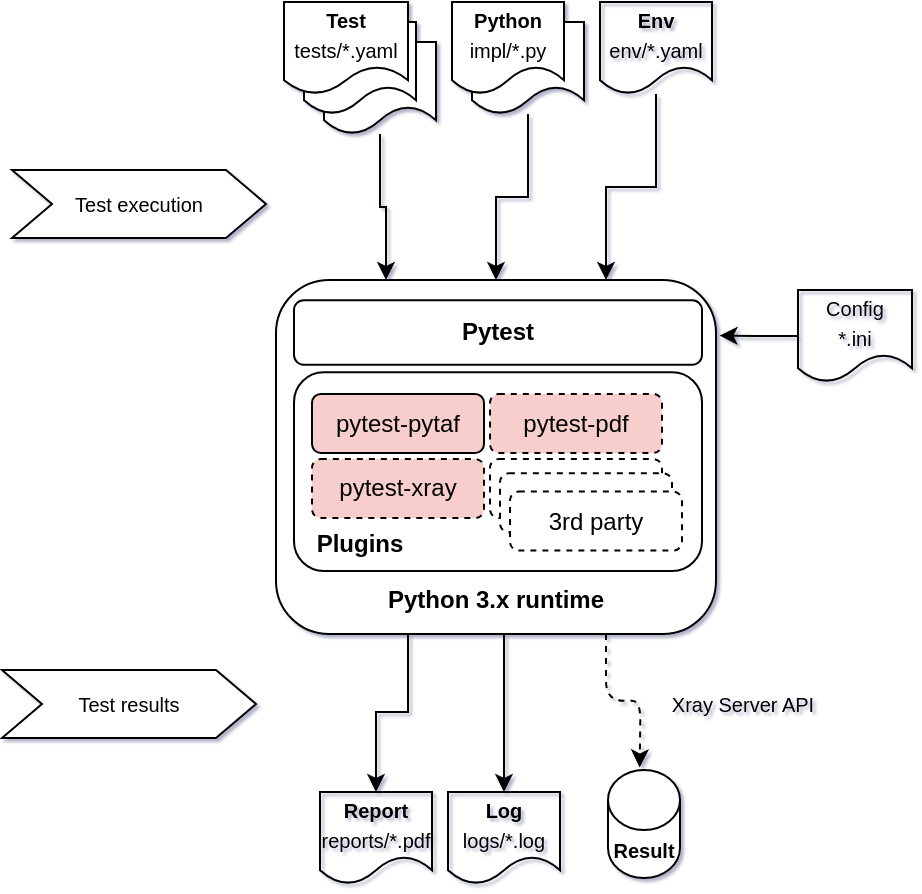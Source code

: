 <mxfile compressed="true" version="14.6.13" type="device" pages="2"><diagram id="KjPurUWym1G5O5BwQo8F" name="Seite-1"><mxGraphModel dx="981" dy="574" grid="0" gridSize="10" guides="1" tooltips="1" connect="1" arrows="1" fold="1" page="1" pageScale="1" pageWidth="827" pageHeight="1169" math="0" shadow="1"><root><mxCell id="0"/><mxCell id="1" parent="0"/><mxCell id="74" value="&lt;font style=&quot;font-size: 10px&quot;&gt;Test execution&lt;/font&gt;" style="shape=step;perimeter=stepPerimeter;whiteSpace=wrap;html=1;fixedSize=1;" parent="1" vertex="1"><mxGeometry x="30" y="159" width="127" height="34" as="geometry"/></mxCell><mxCell id="75" value="&lt;font style=&quot;font-size: 10px&quot;&gt;Test results&lt;/font&gt;" style="shape=step;perimeter=stepPerimeter;whiteSpace=wrap;html=1;fixedSize=1;" parent="1" vertex="1"><mxGeometry x="25" y="409" width="127" height="34" as="geometry"/></mxCell><mxCell id="pEL3w2C6HZyqXJLEbe61-127" value="" style="group" vertex="1" connectable="0" parent="1"><mxGeometry x="162" y="214" width="220" height="177" as="geometry"/></mxCell><mxCell id="pEL3w2C6HZyqXJLEbe61-101" value="" style="rounded=1;whiteSpace=wrap;html=1;fillColor=#ffffff;container=0;" vertex="1" parent="pEL3w2C6HZyqXJLEbe61-127"><mxGeometry width="220" height="177" as="geometry"/></mxCell><mxCell id="pEL3w2C6HZyqXJLEbe61-105" value="" style="rounded=1;whiteSpace=wrap;html=1;strokeColor=#000000;fillColor=#ffffff;container=0;" vertex="1" parent="pEL3w2C6HZyqXJLEbe61-127"><mxGeometry x="9" y="46.162" width="204" height="99.303" as="geometry"/></mxCell><mxCell id="pEL3w2C6HZyqXJLEbe61-94" value="pytest-pytaf" style="rounded=1;whiteSpace=wrap;html=1;fillColor=#f8cecc;container=0;" vertex="1" parent="pEL3w2C6HZyqXJLEbe61-127"><mxGeometry x="18" y="56.966" width="86" height="29.5" as="geometry"/></mxCell><mxCell id="pEL3w2C6HZyqXJLEbe61-95" value="pytest-pdf" style="rounded=1;whiteSpace=wrap;html=1;fillColor=#f8cecc;dashed=1;container=0;" vertex="1" parent="pEL3w2C6HZyqXJLEbe61-127"><mxGeometry x="107" y="56.966" width="86" height="29.5" as="geometry"/></mxCell><mxCell id="pEL3w2C6HZyqXJLEbe61-97" value="pytest-xray" style="rounded=1;whiteSpace=wrap;html=1;fillColor=#f8cecc;dashed=1;container=0;" vertex="1" parent="pEL3w2C6HZyqXJLEbe61-127"><mxGeometry x="18" y="89.517" width="86" height="29.5" as="geometry"/></mxCell><mxCell id="pEL3w2C6HZyqXJLEbe61-99" value="" style="rounded=1;whiteSpace=wrap;html=1;dashed=1;container=0;" vertex="1" parent="pEL3w2C6HZyqXJLEbe61-127"><mxGeometry x="107" y="89.517" width="86" height="29.5" as="geometry"/></mxCell><mxCell id="pEL3w2C6HZyqXJLEbe61-110" value="&lt;b&gt;Plugins&lt;/b&gt;" style="text;html=1;strokeColor=none;fillColor=none;align=center;verticalAlign=middle;whiteSpace=wrap;rounded=0;container=0;" vertex="1" parent="pEL3w2C6HZyqXJLEbe61-127"><mxGeometry x="22" y="122.069" width="40" height="20.345" as="geometry"/></mxCell><mxCell id="pEL3w2C6HZyqXJLEbe61-98" value="" style="rounded=1;whiteSpace=wrap;html=1;dashed=1;container=0;" vertex="1" parent="pEL3w2C6HZyqXJLEbe61-127"><mxGeometry x="112" y="96.638" width="86" height="29.5" as="geometry"/></mxCell><mxCell id="pEL3w2C6HZyqXJLEbe61-100" value="3rd party" style="rounded=1;whiteSpace=wrap;html=1;dashed=1;fillColor=#FFFFFF;container=0;" vertex="1" parent="pEL3w2C6HZyqXJLEbe61-127"><mxGeometry x="117" y="105.793" width="86" height="29.5" as="geometry"/></mxCell><mxCell id="pEL3w2C6HZyqXJLEbe61-124" value="&lt;b&gt;Pytest&lt;/b&gt;" style="rounded=1;whiteSpace=wrap;html=1;strokeColor=#000000;fillColor=#ffffff;container=0;" vertex="1" parent="pEL3w2C6HZyqXJLEbe61-127"><mxGeometry x="9" y="10.172" width="204" height="32.165" as="geometry"/></mxCell><mxCell id="pEL3w2C6HZyqXJLEbe61-125" value="&lt;b&gt;Python 3.x runtime&lt;/b&gt;" style="text;html=1;strokeColor=none;fillColor=none;align=center;verticalAlign=middle;whiteSpace=wrap;rounded=0;container=0;" vertex="1" parent="pEL3w2C6HZyqXJLEbe61-127"><mxGeometry x="54" y="149.997" width="112" height="20.345" as="geometry"/></mxCell><mxCell id="pEL3w2C6HZyqXJLEbe61-153" value="" style="group;container=1;" vertex="1" connectable="0" parent="1"><mxGeometry x="166" y="75" width="214" height="66" as="geometry"/></mxCell><mxCell id="pEL3w2C6HZyqXJLEbe61-128" value="&lt;font style=&quot;font-size: 10px&quot;&gt;&lt;b&gt;Env&lt;/b&gt;&lt;br&gt;env/*.yaml&lt;br&gt;&lt;/font&gt;" style="shape=document;whiteSpace=wrap;html=1;boundedLbl=1;fillColor=none;" vertex="1" parent="pEL3w2C6HZyqXJLEbe61-153"><mxGeometry x="158" width="56" height="46" as="geometry"/></mxCell><mxCell id="pEL3w2C6HZyqXJLEbe61-146" value="" style="group" vertex="1" connectable="0" parent="pEL3w2C6HZyqXJLEbe61-153"><mxGeometry width="76" height="66" as="geometry"/></mxCell><mxCell id="pEL3w2C6HZyqXJLEbe61-133" value="&lt;font style=&quot;font-size: 10px&quot;&gt;&lt;br&gt;&lt;/font&gt;" style="shape=document;whiteSpace=wrap;html=1;boundedLbl=1;" vertex="1" parent="pEL3w2C6HZyqXJLEbe61-146"><mxGeometry x="20" y="20" width="56" height="46" as="geometry"/></mxCell><mxCell id="pEL3w2C6HZyqXJLEbe61-132" value="" style="shape=document;whiteSpace=wrap;html=1;boundedLbl=1;" vertex="1" parent="pEL3w2C6HZyqXJLEbe61-146"><mxGeometry x="10" y="10" width="56" height="46" as="geometry"/></mxCell><mxCell id="pEL3w2C6HZyqXJLEbe61-131" value="&lt;font style=&quot;font-size: 10px&quot;&gt;&lt;b&gt;Test&lt;/b&gt;&lt;br&gt;tests/*.yaml&lt;/font&gt;" style="shape=document;whiteSpace=wrap;html=1;boundedLbl=1;" vertex="1" parent="pEL3w2C6HZyqXJLEbe61-146"><mxGeometry width="62" height="46" as="geometry"/></mxCell><mxCell id="pEL3w2C6HZyqXJLEbe61-147" value="" style="group" vertex="1" connectable="0" parent="pEL3w2C6HZyqXJLEbe61-153"><mxGeometry x="84" width="66" height="56" as="geometry"/></mxCell><mxCell id="pEL3w2C6HZyqXJLEbe61-130" value="&lt;font style=&quot;font-size: 10px&quot;&gt;&lt;br&gt;&lt;/font&gt;" style="shape=document;whiteSpace=wrap;html=1;boundedLbl=1;fillColor=#FFFFFF;" vertex="1" parent="pEL3w2C6HZyqXJLEbe61-147"><mxGeometry x="10" y="10" width="56" height="46" as="geometry"/></mxCell><mxCell id="pEL3w2C6HZyqXJLEbe61-129" value="&lt;font style=&quot;font-size: 10px&quot;&gt;&lt;b&gt;Python&lt;br&gt;&lt;/b&gt;impl/*.py&lt;/font&gt;" style="shape=document;whiteSpace=wrap;html=1;boundedLbl=1;" vertex="1" parent="pEL3w2C6HZyqXJLEbe61-147"><mxGeometry width="56" height="46" as="geometry"/></mxCell><mxCell id="pEL3w2C6HZyqXJLEbe61-157" style="edgeStyle=orthogonalEdgeStyle;rounded=0;orthogonalLoop=1;jettySize=auto;html=1;entryX=0.25;entryY=0;entryDx=0;entryDy=0;" edge="1" parent="1" source="pEL3w2C6HZyqXJLEbe61-133" target="pEL3w2C6HZyqXJLEbe61-101"><mxGeometry relative="1" as="geometry"/></mxCell><mxCell id="pEL3w2C6HZyqXJLEbe61-158" style="edgeStyle=orthogonalEdgeStyle;rounded=0;orthogonalLoop=1;jettySize=auto;html=1;entryX=0.5;entryY=0;entryDx=0;entryDy=0;" edge="1" parent="1" source="pEL3w2C6HZyqXJLEbe61-130" target="pEL3w2C6HZyqXJLEbe61-101"><mxGeometry relative="1" as="geometry"/></mxCell><mxCell id="pEL3w2C6HZyqXJLEbe61-159" style="edgeStyle=orthogonalEdgeStyle;rounded=0;orthogonalLoop=1;jettySize=auto;html=1;entryX=0.75;entryY=0;entryDx=0;entryDy=0;" edge="1" parent="1" source="pEL3w2C6HZyqXJLEbe61-128" target="pEL3w2C6HZyqXJLEbe61-101"><mxGeometry relative="1" as="geometry"/></mxCell><mxCell id="pEL3w2C6HZyqXJLEbe61-160" value="&lt;font style=&quot;font-size: 10px&quot;&gt;&lt;b&gt;Report&lt;/b&gt;&lt;br&gt;reports/*.pdf&lt;br&gt;&lt;/font&gt;" style="shape=document;whiteSpace=wrap;html=1;boundedLbl=1;fillColor=none;" vertex="1" parent="1"><mxGeometry x="184" y="470" width="56" height="46" as="geometry"/></mxCell><mxCell id="pEL3w2C6HZyqXJLEbe61-161" value="&lt;font style=&quot;font-size: 10px&quot;&gt;&lt;b&gt;Log&lt;/b&gt;&lt;br&gt;logs/*.log&lt;br&gt;&lt;/font&gt;" style="shape=document;whiteSpace=wrap;html=1;boundedLbl=1;fillColor=none;" vertex="1" parent="1"><mxGeometry x="248" y="470" width="56" height="46" as="geometry"/></mxCell><mxCell id="pEL3w2C6HZyqXJLEbe61-162" value="&lt;span style=&quot;font-size: 10px&quot;&gt;&lt;b&gt;Result&lt;/b&gt;&lt;/span&gt;" style="shape=cylinder3;whiteSpace=wrap;html=1;boundedLbl=1;backgroundOutline=1;size=15;strokeColor=#000000;fillColor=#ffffff;" vertex="1" parent="1"><mxGeometry x="328" y="459" width="36" height="54" as="geometry"/></mxCell><mxCell id="pEL3w2C6HZyqXJLEbe61-164" style="edgeStyle=orthogonalEdgeStyle;rounded=0;orthogonalLoop=1;jettySize=auto;html=1;" edge="1" parent="1" source="pEL3w2C6HZyqXJLEbe61-101" target="pEL3w2C6HZyqXJLEbe61-160"><mxGeometry relative="1" as="geometry"><Array as="points"><mxPoint x="228" y="430"/><mxPoint x="212" y="430"/></Array></mxGeometry></mxCell><mxCell id="pEL3w2C6HZyqXJLEbe61-165" style="edgeStyle=orthogonalEdgeStyle;rounded=0;orthogonalLoop=1;jettySize=auto;html=1;entryX=0.5;entryY=0;entryDx=0;entryDy=0;" edge="1" parent="1" source="pEL3w2C6HZyqXJLEbe61-101" target="pEL3w2C6HZyqXJLEbe61-161"><mxGeometry relative="1" as="geometry"><Array as="points"><mxPoint x="276" y="414"/><mxPoint x="276" y="414"/></Array></mxGeometry></mxCell><mxCell id="pEL3w2C6HZyqXJLEbe61-169" style="edgeStyle=orthogonalEdgeStyle;rounded=0;orthogonalLoop=1;jettySize=auto;html=1;entryX=1.008;entryY=0.157;entryDx=0;entryDy=0;entryPerimeter=0;" edge="1" parent="1" source="pEL3w2C6HZyqXJLEbe61-168" target="pEL3w2C6HZyqXJLEbe61-101"><mxGeometry relative="1" as="geometry"/></mxCell><mxCell id="pEL3w2C6HZyqXJLEbe61-168" value="&lt;font style=&quot;font-size: 10px&quot;&gt;Config&lt;br&gt;*.ini&lt;br&gt;&lt;/font&gt;" style="shape=document;whiteSpace=wrap;html=1;boundedLbl=1;fillColor=none;" vertex="1" parent="1"><mxGeometry x="423" y="219" width="57" height="46" as="geometry"/></mxCell><mxCell id="pEL3w2C6HZyqXJLEbe61-172" value="&lt;font style=&quot;font-size: 10px&quot;&gt;Xray Server API&lt;/font&gt;" style="text;html=1;strokeColor=none;fillColor=none;align=center;verticalAlign=middle;whiteSpace=wrap;rounded=0;" vertex="1" parent="1"><mxGeometry x="357" y="416" width="77" height="20" as="geometry"/></mxCell><mxCell id="pEL3w2C6HZyqXJLEbe61-173" style="edgeStyle=orthogonalEdgeStyle;rounded=1;orthogonalLoop=1;jettySize=auto;html=1;dashed=1;exitX=0.75;exitY=1;exitDx=0;exitDy=0;" edge="1" parent="1" source="pEL3w2C6HZyqXJLEbe61-101"><mxGeometry relative="1" as="geometry"><mxPoint x="343.828" y="457.724" as="targetPoint"/></mxGeometry></mxCell></root></mxGraphModel></diagram><diagram id="v8qtlkoTozuRmZErM0hH" name="Seite-2"><mxGraphModel dx="1422" dy="832" grid="1" gridSize="10" guides="1" tooltips="1" connect="1" arrows="1" fold="1" page="1" pageScale="1" pageWidth="827" pageHeight="1169" math="0" shadow="0"><root><mxCell id="4N6hq4Dj6hVG2H2CbudE-0"/><mxCell id="4N6hq4Dj6hVG2H2CbudE-1" parent="4N6hq4Dj6hVG2H2CbudE-0"/><mxCell id="aOsfzWaLFTz1mJ63BcQt-14" style="edgeStyle=orthogonalEdgeStyle;rounded=0;orthogonalLoop=1;jettySize=auto;html=1;entryX=0.25;entryY=0;entryDx=0;entryDy=0;entryPerimeter=0;" edge="1" parent="4N6hq4Dj6hVG2H2CbudE-1" source="aOsfzWaLFTz1mJ63BcQt-0"><mxGeometry relative="1" as="geometry"><mxPoint x="217.5" y="220" as="targetPoint"/></mxGeometry></mxCell><mxCell id="aOsfzWaLFTz1mJ63BcQt-0" value="Test analyst" style="html=1;outlineConnect=0;whiteSpace=wrap;fillColor=#ffff99;shape=mxgraph.archimate3.application;appType=actor;archiType=square;" vertex="1" parent="4N6hq4Dj6hVG2H2CbudE-1"><mxGeometry x="72" y="57" width="150" height="75" as="geometry"/></mxCell><mxCell id="aOsfzWaLFTz1mJ63BcQt-15" style="edgeStyle=orthogonalEdgeStyle;rounded=0;orthogonalLoop=1;jettySize=auto;html=1;entryX=0.75;entryY=0;entryDx=0;entryDy=0;entryPerimeter=0;" edge="1" parent="4N6hq4Dj6hVG2H2CbudE-1" source="aOsfzWaLFTz1mJ63BcQt-1"><mxGeometry relative="1" as="geometry"><mxPoint x="292.5" y="220" as="targetPoint"/></mxGeometry></mxCell><mxCell id="aOsfzWaLFTz1mJ63BcQt-1" value="Developer&lt;br&gt;Python" style="html=1;outlineConnect=0;whiteSpace=wrap;fillColor=#ffff99;shape=mxgraph.archimate3.application;appType=actor;archiType=square;shadow=0;sketch=0;" vertex="1" parent="4N6hq4Dj6hVG2H2CbudE-1"><mxGeometry x="280" y="57" width="150" height="75" as="geometry"/></mxCell><mxCell id="aOsfzWaLFTz1mJ63BcQt-3" value="Customer" style="html=1;outlineConnect=0;whiteSpace=wrap;fillColor=#ffff99;shape=mxgraph.archimate3.application;appType=actor;archiType=square;shadow=0;sketch=0;" vertex="1" parent="4N6hq4Dj6hVG2H2CbudE-1"><mxGeometry x="500" y="60" width="150" height="75" as="geometry"/></mxCell><mxCell id="aOsfzWaLFTz1mJ63BcQt-16" value="Tests" style="html=1;outlineConnect=0;whiteSpace=wrap;fillColor=#ffff99;shape=mxgraph.archimate3.application;appType=collab;archiType=square;shadow=0;sketch=0;" vertex="1" parent="4N6hq4Dj6hVG2H2CbudE-1"><mxGeometry x="180" y="220" width="150" height="75" as="geometry"/></mxCell><mxCell id="aOsfzWaLFTz1mJ63BcQt-18" style="edgeStyle=orthogonalEdgeStyle;rounded=0;orthogonalLoop=1;jettySize=auto;html=1;entryX=0.25;entryY=1;entryDx=0;entryDy=0;entryPerimeter=0;" edge="1" parent="4N6hq4Dj6hVG2H2CbudE-1" source="aOsfzWaLFTz1mJ63BcQt-17" target="aOsfzWaLFTz1mJ63BcQt-0"><mxGeometry relative="1" as="geometry"/></mxCell><mxCell id="aOsfzWaLFTz1mJ63BcQt-17" value="Service" style="html=1;outlineConnect=0;whiteSpace=wrap;fillColor=#ffff99;shape=mxgraph.archimate3.service;shadow=0;sketch=0;" vertex="1" parent="4N6hq4Dj6hVG2H2CbudE-1"><mxGeometry x="72" y="360" width="160" height="60" as="geometry"/></mxCell></root></mxGraphModel></diagram></mxfile>